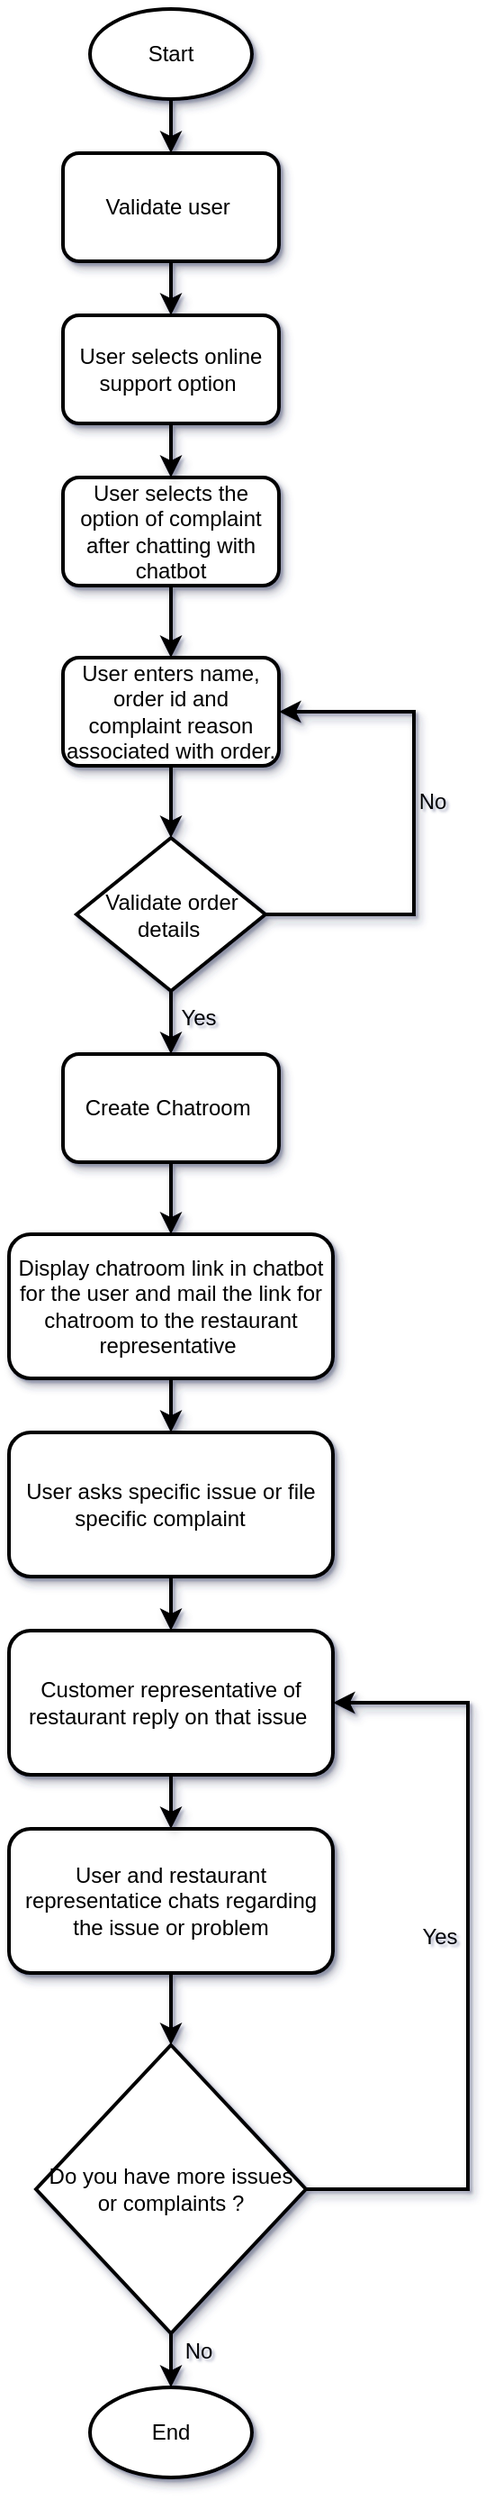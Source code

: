 <mxfile version="20.5.1" type="device"><diagram id="C5RBs43oDa-KdzZeNtuy" name="Page-1"><mxGraphModel dx="1200" dy="601" grid="1" gridSize="10" guides="1" tooltips="1" connect="1" arrows="1" fold="1" page="1" pageScale="1" pageWidth="827" pageHeight="1169" background="#ffffff" math="0" shadow="1"><root><mxCell id="WIyWlLk6GJQsqaUBKTNV-0"/><mxCell id="WIyWlLk6GJQsqaUBKTNV-1" parent="WIyWlLk6GJQsqaUBKTNV-0"/><mxCell id="Xz6DH9g6J9kiz6EWGmem-15" value="" style="edgeStyle=orthogonalEdgeStyle;rounded=0;orthogonalLoop=1;jettySize=auto;html=1;shadow=1;strokeWidth=2;" edge="1" parent="WIyWlLk6GJQsqaUBKTNV-1" source="Xz6DH9g6J9kiz6EWGmem-0" target="Xz6DH9g6J9kiz6EWGmem-2"><mxGeometry relative="1" as="geometry"/></mxCell><mxCell id="Xz6DH9g6J9kiz6EWGmem-0" value="Start" style="ellipse;whiteSpace=wrap;html=1;shadow=1;strokeWidth=2;" vertex="1" parent="WIyWlLk6GJQsqaUBKTNV-1"><mxGeometry x="220" y="40" width="90" height="50" as="geometry"/></mxCell><mxCell id="Xz6DH9g6J9kiz6EWGmem-18" value="" style="edgeStyle=orthogonalEdgeStyle;rounded=0;orthogonalLoop=1;jettySize=auto;html=1;shadow=1;strokeWidth=2;" edge="1" parent="WIyWlLk6GJQsqaUBKTNV-1" source="Xz6DH9g6J9kiz6EWGmem-1" target="Xz6DH9g6J9kiz6EWGmem-4"><mxGeometry relative="1" as="geometry"/></mxCell><mxCell id="Xz6DH9g6J9kiz6EWGmem-1" value="User selects the option of complaint after chatting with chatbot" style="rounded=1;whiteSpace=wrap;html=1;shadow=1;strokeWidth=2;" vertex="1" parent="WIyWlLk6GJQsqaUBKTNV-1"><mxGeometry x="205" y="300" width="120" height="60" as="geometry"/></mxCell><mxCell id="Xz6DH9g6J9kiz6EWGmem-16" value="" style="edgeStyle=orthogonalEdgeStyle;rounded=0;orthogonalLoop=1;jettySize=auto;html=1;shadow=1;strokeWidth=2;" edge="1" parent="WIyWlLk6GJQsqaUBKTNV-1" source="Xz6DH9g6J9kiz6EWGmem-2" target="Xz6DH9g6J9kiz6EWGmem-3"><mxGeometry relative="1" as="geometry"/></mxCell><mxCell id="Xz6DH9g6J9kiz6EWGmem-2" value="Validate user&amp;nbsp;" style="rounded=1;whiteSpace=wrap;html=1;shadow=1;strokeWidth=2;" vertex="1" parent="WIyWlLk6GJQsqaUBKTNV-1"><mxGeometry x="205" y="120" width="120" height="60" as="geometry"/></mxCell><mxCell id="Xz6DH9g6J9kiz6EWGmem-17" value="" style="edgeStyle=orthogonalEdgeStyle;rounded=0;orthogonalLoop=1;jettySize=auto;html=1;shadow=1;strokeWidth=2;" edge="1" parent="WIyWlLk6GJQsqaUBKTNV-1" source="Xz6DH9g6J9kiz6EWGmem-3" target="Xz6DH9g6J9kiz6EWGmem-1"><mxGeometry relative="1" as="geometry"/></mxCell><mxCell id="Xz6DH9g6J9kiz6EWGmem-3" value="User selects online support option&amp;nbsp;" style="rounded=1;whiteSpace=wrap;html=1;shadow=1;strokeWidth=2;" vertex="1" parent="WIyWlLk6GJQsqaUBKTNV-1"><mxGeometry x="205" y="210" width="120" height="60" as="geometry"/></mxCell><mxCell id="Xz6DH9g6J9kiz6EWGmem-19" value="" style="edgeStyle=orthogonalEdgeStyle;rounded=0;orthogonalLoop=1;jettySize=auto;html=1;shadow=1;strokeWidth=2;" edge="1" parent="WIyWlLk6GJQsqaUBKTNV-1" source="Xz6DH9g6J9kiz6EWGmem-4" target="Xz6DH9g6J9kiz6EWGmem-7"><mxGeometry relative="1" as="geometry"/></mxCell><mxCell id="Xz6DH9g6J9kiz6EWGmem-4" value="User enters name, order id and complaint reason associated with order." style="rounded=1;whiteSpace=wrap;html=1;shadow=1;strokeWidth=2;" vertex="1" parent="WIyWlLk6GJQsqaUBKTNV-1"><mxGeometry x="205" y="400" width="120" height="60" as="geometry"/></mxCell><mxCell id="Xz6DH9g6J9kiz6EWGmem-20" style="edgeStyle=orthogonalEdgeStyle;rounded=0;orthogonalLoop=1;jettySize=auto;html=1;entryX=1;entryY=0.5;entryDx=0;entryDy=0;shadow=1;strokeWidth=2;" edge="1" parent="WIyWlLk6GJQsqaUBKTNV-1" source="Xz6DH9g6J9kiz6EWGmem-7" target="Xz6DH9g6J9kiz6EWGmem-4"><mxGeometry relative="1" as="geometry"><mxPoint x="420" y="420.0" as="targetPoint"/><Array as="points"><mxPoint x="400" y="542"/><mxPoint x="400" y="430"/></Array></mxGeometry></mxCell><mxCell id="Xz6DH9g6J9kiz6EWGmem-22" value="" style="edgeStyle=orthogonalEdgeStyle;rounded=0;orthogonalLoop=1;jettySize=auto;html=1;shadow=1;strokeWidth=2;" edge="1" parent="WIyWlLk6GJQsqaUBKTNV-1" source="Xz6DH9g6J9kiz6EWGmem-7" target="Xz6DH9g6J9kiz6EWGmem-8"><mxGeometry relative="1" as="geometry"/></mxCell><mxCell id="Xz6DH9g6J9kiz6EWGmem-7" value="Validate order details&amp;nbsp;" style="rhombus;whiteSpace=wrap;html=1;shadow=1;strokeWidth=2;" vertex="1" parent="WIyWlLk6GJQsqaUBKTNV-1"><mxGeometry x="212.5" y="500" width="105" height="85" as="geometry"/></mxCell><mxCell id="Xz6DH9g6J9kiz6EWGmem-23" value="" style="edgeStyle=orthogonalEdgeStyle;rounded=0;orthogonalLoop=1;jettySize=auto;html=1;shadow=1;strokeWidth=2;" edge="1" parent="WIyWlLk6GJQsqaUBKTNV-1" source="Xz6DH9g6J9kiz6EWGmem-8" target="Xz6DH9g6J9kiz6EWGmem-9"><mxGeometry relative="1" as="geometry"/></mxCell><mxCell id="Xz6DH9g6J9kiz6EWGmem-8" value="Create Chatroom&amp;nbsp;" style="rounded=1;whiteSpace=wrap;html=1;shadow=1;strokeWidth=2;" vertex="1" parent="WIyWlLk6GJQsqaUBKTNV-1"><mxGeometry x="205" y="620" width="120" height="60" as="geometry"/></mxCell><mxCell id="Xz6DH9g6J9kiz6EWGmem-25" value="" style="edgeStyle=orthogonalEdgeStyle;rounded=0;orthogonalLoop=1;jettySize=auto;html=1;shadow=1;strokeWidth=2;" edge="1" parent="WIyWlLk6GJQsqaUBKTNV-1" source="Xz6DH9g6J9kiz6EWGmem-9" target="Xz6DH9g6J9kiz6EWGmem-11"><mxGeometry relative="1" as="geometry"/></mxCell><mxCell id="Xz6DH9g6J9kiz6EWGmem-9" value="Display chatroom link in chatbot for the user and mail the link for chatroom to the restaurant representative&amp;nbsp;" style="rounded=1;whiteSpace=wrap;html=1;shadow=1;strokeWidth=2;" vertex="1" parent="WIyWlLk6GJQsqaUBKTNV-1"><mxGeometry x="175" y="720" width="180" height="80" as="geometry"/></mxCell><mxCell id="Xz6DH9g6J9kiz6EWGmem-28" value="" style="edgeStyle=orthogonalEdgeStyle;rounded=0;orthogonalLoop=1;jettySize=auto;html=1;shadow=1;strokeWidth=2;" edge="1" parent="WIyWlLk6GJQsqaUBKTNV-1" source="Xz6DH9g6J9kiz6EWGmem-10" target="Xz6DH9g6J9kiz6EWGmem-14"><mxGeometry relative="1" as="geometry"/></mxCell><mxCell id="Xz6DH9g6J9kiz6EWGmem-10" value="User and restaurant representatice chats regarding the issue or problem" style="rounded=1;whiteSpace=wrap;html=1;shadow=1;strokeWidth=2;" vertex="1" parent="WIyWlLk6GJQsqaUBKTNV-1"><mxGeometry x="175" y="1050" width="180" height="80" as="geometry"/></mxCell><mxCell id="Xz6DH9g6J9kiz6EWGmem-26" value="" style="edgeStyle=orthogonalEdgeStyle;rounded=0;orthogonalLoop=1;jettySize=auto;html=1;shadow=1;strokeWidth=2;" edge="1" parent="WIyWlLk6GJQsqaUBKTNV-1" source="Xz6DH9g6J9kiz6EWGmem-11" target="Xz6DH9g6J9kiz6EWGmem-12"><mxGeometry relative="1" as="geometry"/></mxCell><mxCell id="Xz6DH9g6J9kiz6EWGmem-11" value="User asks specific issue or file specific complaint&amp;nbsp;&lt;span style=&quot;white-space: pre;&quot;&gt;&#9;&lt;/span&gt;" style="rounded=1;whiteSpace=wrap;html=1;shadow=1;strokeWidth=2;" vertex="1" parent="WIyWlLk6GJQsqaUBKTNV-1"><mxGeometry x="175" y="830" width="180" height="80" as="geometry"/></mxCell><mxCell id="Xz6DH9g6J9kiz6EWGmem-27" value="" style="edgeStyle=orthogonalEdgeStyle;rounded=0;orthogonalLoop=1;jettySize=auto;html=1;shadow=1;strokeWidth=2;" edge="1" parent="WIyWlLk6GJQsqaUBKTNV-1" source="Xz6DH9g6J9kiz6EWGmem-12" target="Xz6DH9g6J9kiz6EWGmem-10"><mxGeometry relative="1" as="geometry"/></mxCell><mxCell id="Xz6DH9g6J9kiz6EWGmem-12" value="Customer representative of restaurant reply on that issue&amp;nbsp;" style="rounded=1;whiteSpace=wrap;html=1;shadow=1;strokeWidth=2;" vertex="1" parent="WIyWlLk6GJQsqaUBKTNV-1"><mxGeometry x="175" y="940" width="180" height="80" as="geometry"/></mxCell><mxCell id="Xz6DH9g6J9kiz6EWGmem-30" value="" style="edgeStyle=orthogonalEdgeStyle;rounded=0;orthogonalLoop=1;jettySize=auto;html=1;shadow=1;strokeWidth=2;" edge="1" parent="WIyWlLk6GJQsqaUBKTNV-1" source="Xz6DH9g6J9kiz6EWGmem-14" target="Xz6DH9g6J9kiz6EWGmem-29"><mxGeometry relative="1" as="geometry"/></mxCell><mxCell id="Xz6DH9g6J9kiz6EWGmem-33" style="edgeStyle=orthogonalEdgeStyle;rounded=0;orthogonalLoop=1;jettySize=auto;html=1;entryX=1;entryY=0.5;entryDx=0;entryDy=0;shadow=1;strokeWidth=2;" edge="1" parent="WIyWlLk6GJQsqaUBKTNV-1" source="Xz6DH9g6J9kiz6EWGmem-14" target="Xz6DH9g6J9kiz6EWGmem-12"><mxGeometry relative="1" as="geometry"><Array as="points"><mxPoint x="430" y="1250"/><mxPoint x="430" y="980"/></Array></mxGeometry></mxCell><mxCell id="Xz6DH9g6J9kiz6EWGmem-14" value="Do you have more issues or complaints ?" style="rhombus;whiteSpace=wrap;html=1;shadow=1;strokeWidth=2;" vertex="1" parent="WIyWlLk6GJQsqaUBKTNV-1"><mxGeometry x="190" y="1170" width="150" height="160" as="geometry"/></mxCell><mxCell id="Xz6DH9g6J9kiz6EWGmem-21" value="No" style="text;html=1;align=center;verticalAlign=middle;resizable=0;points=[];autosize=1;strokeColor=none;fillColor=none;shadow=1;strokeWidth=2;" vertex="1" parent="WIyWlLk6GJQsqaUBKTNV-1"><mxGeometry x="390" y="465" width="40" height="30" as="geometry"/></mxCell><mxCell id="Xz6DH9g6J9kiz6EWGmem-29" value="End" style="ellipse;whiteSpace=wrap;html=1;shadow=1;strokeWidth=2;" vertex="1" parent="WIyWlLk6GJQsqaUBKTNV-1"><mxGeometry x="220" y="1360" width="90" height="50" as="geometry"/></mxCell><mxCell id="Xz6DH9g6J9kiz6EWGmem-31" value="Yes" style="text;html=1;align=center;verticalAlign=middle;resizable=0;points=[];autosize=1;strokeColor=none;fillColor=none;shadow=1;strokeWidth=2;" vertex="1" parent="WIyWlLk6GJQsqaUBKTNV-1"><mxGeometry x="260" y="585" width="40" height="30" as="geometry"/></mxCell><mxCell id="Xz6DH9g6J9kiz6EWGmem-32" value="No" style="text;html=1;align=center;verticalAlign=middle;resizable=0;points=[];autosize=1;strokeColor=none;fillColor=none;shadow=1;strokeWidth=2;" vertex="1" parent="WIyWlLk6GJQsqaUBKTNV-1"><mxGeometry x="260" y="1325" width="40" height="30" as="geometry"/></mxCell><mxCell id="Xz6DH9g6J9kiz6EWGmem-34" value="Yes" style="text;html=1;align=center;verticalAlign=middle;resizable=0;points=[];autosize=1;strokeColor=none;fillColor=none;shadow=1;strokeWidth=2;" vertex="1" parent="WIyWlLk6GJQsqaUBKTNV-1"><mxGeometry x="394" y="1095" width="40" height="30" as="geometry"/></mxCell></root></mxGraphModel></diagram></mxfile>